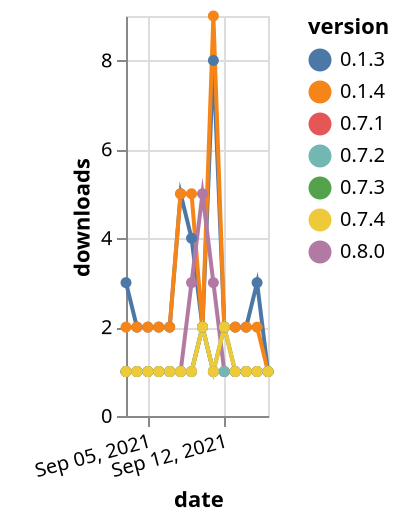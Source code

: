 {"$schema": "https://vega.github.io/schema/vega-lite/v5.json", "description": "A simple bar chart with embedded data.", "data": {"values": [{"date": "2021-09-03", "total": 3387, "delta": 3, "version": "0.1.3"}, {"date": "2021-09-04", "total": 3389, "delta": 2, "version": "0.1.3"}, {"date": "2021-09-05", "total": 3391, "delta": 2, "version": "0.1.3"}, {"date": "2021-09-06", "total": 3393, "delta": 2, "version": "0.1.3"}, {"date": "2021-09-07", "total": 3395, "delta": 2, "version": "0.1.3"}, {"date": "2021-09-08", "total": 3400, "delta": 5, "version": "0.1.3"}, {"date": "2021-09-09", "total": 3404, "delta": 4, "version": "0.1.3"}, {"date": "2021-09-10", "total": 3406, "delta": 2, "version": "0.1.3"}, {"date": "2021-09-11", "total": 3414, "delta": 8, "version": "0.1.3"}, {"date": "2021-09-12", "total": 3416, "delta": 2, "version": "0.1.3"}, {"date": "2021-09-13", "total": 3418, "delta": 2, "version": "0.1.3"}, {"date": "2021-09-14", "total": 3420, "delta": 2, "version": "0.1.3"}, {"date": "2021-09-15", "total": 3423, "delta": 3, "version": "0.1.3"}, {"date": "2021-09-16", "total": 3424, "delta": 1, "version": "0.1.3"}, {"date": "2021-09-03", "total": 3218, "delta": 2, "version": "0.1.4"}, {"date": "2021-09-04", "total": 3220, "delta": 2, "version": "0.1.4"}, {"date": "2021-09-05", "total": 3222, "delta": 2, "version": "0.1.4"}, {"date": "2021-09-06", "total": 3224, "delta": 2, "version": "0.1.4"}, {"date": "2021-09-07", "total": 3226, "delta": 2, "version": "0.1.4"}, {"date": "2021-09-08", "total": 3231, "delta": 5, "version": "0.1.4"}, {"date": "2021-09-09", "total": 3236, "delta": 5, "version": "0.1.4"}, {"date": "2021-09-10", "total": 3238, "delta": 2, "version": "0.1.4"}, {"date": "2021-09-11", "total": 3247, "delta": 9, "version": "0.1.4"}, {"date": "2021-09-12", "total": 3249, "delta": 2, "version": "0.1.4"}, {"date": "2021-09-13", "total": 3251, "delta": 2, "version": "0.1.4"}, {"date": "2021-09-14", "total": 3253, "delta": 2, "version": "0.1.4"}, {"date": "2021-09-15", "total": 3255, "delta": 2, "version": "0.1.4"}, {"date": "2021-09-16", "total": 3256, "delta": 1, "version": "0.1.4"}, {"date": "2021-09-03", "total": 239, "delta": 1, "version": "0.7.1"}, {"date": "2021-09-04", "total": 240, "delta": 1, "version": "0.7.1"}, {"date": "2021-09-05", "total": 241, "delta": 1, "version": "0.7.1"}, {"date": "2021-09-06", "total": 242, "delta": 1, "version": "0.7.1"}, {"date": "2021-09-07", "total": 243, "delta": 1, "version": "0.7.1"}, {"date": "2021-09-08", "total": 244, "delta": 1, "version": "0.7.1"}, {"date": "2021-09-09", "total": 245, "delta": 1, "version": "0.7.1"}, {"date": "2021-09-10", "total": 247, "delta": 2, "version": "0.7.1"}, {"date": "2021-09-11", "total": 248, "delta": 1, "version": "0.7.1"}, {"date": "2021-09-12", "total": 249, "delta": 1, "version": "0.7.1"}, {"date": "2021-09-13", "total": 250, "delta": 1, "version": "0.7.1"}, {"date": "2021-09-14", "total": 251, "delta": 1, "version": "0.7.1"}, {"date": "2021-09-15", "total": 252, "delta": 1, "version": "0.7.1"}, {"date": "2021-09-16", "total": 253, "delta": 1, "version": "0.7.1"}, {"date": "2021-09-03", "total": 211, "delta": 1, "version": "0.8.0"}, {"date": "2021-09-04", "total": 212, "delta": 1, "version": "0.8.0"}, {"date": "2021-09-05", "total": 213, "delta": 1, "version": "0.8.0"}, {"date": "2021-09-06", "total": 214, "delta": 1, "version": "0.8.0"}, {"date": "2021-09-07", "total": 215, "delta": 1, "version": "0.8.0"}, {"date": "2021-09-08", "total": 216, "delta": 1, "version": "0.8.0"}, {"date": "2021-09-09", "total": 219, "delta": 3, "version": "0.8.0"}, {"date": "2021-09-10", "total": 224, "delta": 5, "version": "0.8.0"}, {"date": "2021-09-11", "total": 227, "delta": 3, "version": "0.8.0"}, {"date": "2021-09-12", "total": 228, "delta": 1, "version": "0.8.0"}, {"date": "2021-09-13", "total": 229, "delta": 1, "version": "0.8.0"}, {"date": "2021-09-14", "total": 230, "delta": 1, "version": "0.8.0"}, {"date": "2021-09-15", "total": 231, "delta": 1, "version": "0.8.0"}, {"date": "2021-09-16", "total": 232, "delta": 1, "version": "0.8.0"}, {"date": "2021-09-03", "total": 223, "delta": 1, "version": "0.7.3"}, {"date": "2021-09-04", "total": 224, "delta": 1, "version": "0.7.3"}, {"date": "2021-09-05", "total": 225, "delta": 1, "version": "0.7.3"}, {"date": "2021-09-06", "total": 226, "delta": 1, "version": "0.7.3"}, {"date": "2021-09-07", "total": 227, "delta": 1, "version": "0.7.3"}, {"date": "2021-09-08", "total": 228, "delta": 1, "version": "0.7.3"}, {"date": "2021-09-09", "total": 229, "delta": 1, "version": "0.7.3"}, {"date": "2021-09-10", "total": 231, "delta": 2, "version": "0.7.3"}, {"date": "2021-09-11", "total": 232, "delta": 1, "version": "0.7.3"}, {"date": "2021-09-12", "total": 234, "delta": 2, "version": "0.7.3"}, {"date": "2021-09-13", "total": 235, "delta": 1, "version": "0.7.3"}, {"date": "2021-09-14", "total": 236, "delta": 1, "version": "0.7.3"}, {"date": "2021-09-15", "total": 237, "delta": 1, "version": "0.7.3"}, {"date": "2021-09-16", "total": 238, "delta": 1, "version": "0.7.3"}, {"date": "2021-09-03", "total": 262, "delta": 1, "version": "0.7.2"}, {"date": "2021-09-04", "total": 263, "delta": 1, "version": "0.7.2"}, {"date": "2021-09-05", "total": 264, "delta": 1, "version": "0.7.2"}, {"date": "2021-09-06", "total": 265, "delta": 1, "version": "0.7.2"}, {"date": "2021-09-07", "total": 266, "delta": 1, "version": "0.7.2"}, {"date": "2021-09-08", "total": 267, "delta": 1, "version": "0.7.2"}, {"date": "2021-09-09", "total": 268, "delta": 1, "version": "0.7.2"}, {"date": "2021-09-10", "total": 270, "delta": 2, "version": "0.7.2"}, {"date": "2021-09-11", "total": 271, "delta": 1, "version": "0.7.2"}, {"date": "2021-09-12", "total": 272, "delta": 1, "version": "0.7.2"}, {"date": "2021-09-13", "total": 273, "delta": 1, "version": "0.7.2"}, {"date": "2021-09-14", "total": 274, "delta": 1, "version": "0.7.2"}, {"date": "2021-09-15", "total": 275, "delta": 1, "version": "0.7.2"}, {"date": "2021-09-16", "total": 276, "delta": 1, "version": "0.7.2"}, {"date": "2021-09-03", "total": 194, "delta": 1, "version": "0.7.4"}, {"date": "2021-09-04", "total": 195, "delta": 1, "version": "0.7.4"}, {"date": "2021-09-05", "total": 196, "delta": 1, "version": "0.7.4"}, {"date": "2021-09-06", "total": 197, "delta": 1, "version": "0.7.4"}, {"date": "2021-09-07", "total": 198, "delta": 1, "version": "0.7.4"}, {"date": "2021-09-08", "total": 199, "delta": 1, "version": "0.7.4"}, {"date": "2021-09-09", "total": 200, "delta": 1, "version": "0.7.4"}, {"date": "2021-09-10", "total": 202, "delta": 2, "version": "0.7.4"}, {"date": "2021-09-11", "total": 203, "delta": 1, "version": "0.7.4"}, {"date": "2021-09-12", "total": 205, "delta": 2, "version": "0.7.4"}, {"date": "2021-09-13", "total": 206, "delta": 1, "version": "0.7.4"}, {"date": "2021-09-14", "total": 207, "delta": 1, "version": "0.7.4"}, {"date": "2021-09-15", "total": 208, "delta": 1, "version": "0.7.4"}, {"date": "2021-09-16", "total": 209, "delta": 1, "version": "0.7.4"}]}, "width": "container", "mark": {"type": "line", "point": {"filled": true}}, "encoding": {"x": {"field": "date", "type": "temporal", "timeUnit": "yearmonthdate", "title": "date", "axis": {"labelAngle": -15}}, "y": {"field": "delta", "type": "quantitative", "title": "downloads"}, "color": {"field": "version", "type": "nominal"}, "tooltip": {"field": "delta"}}}